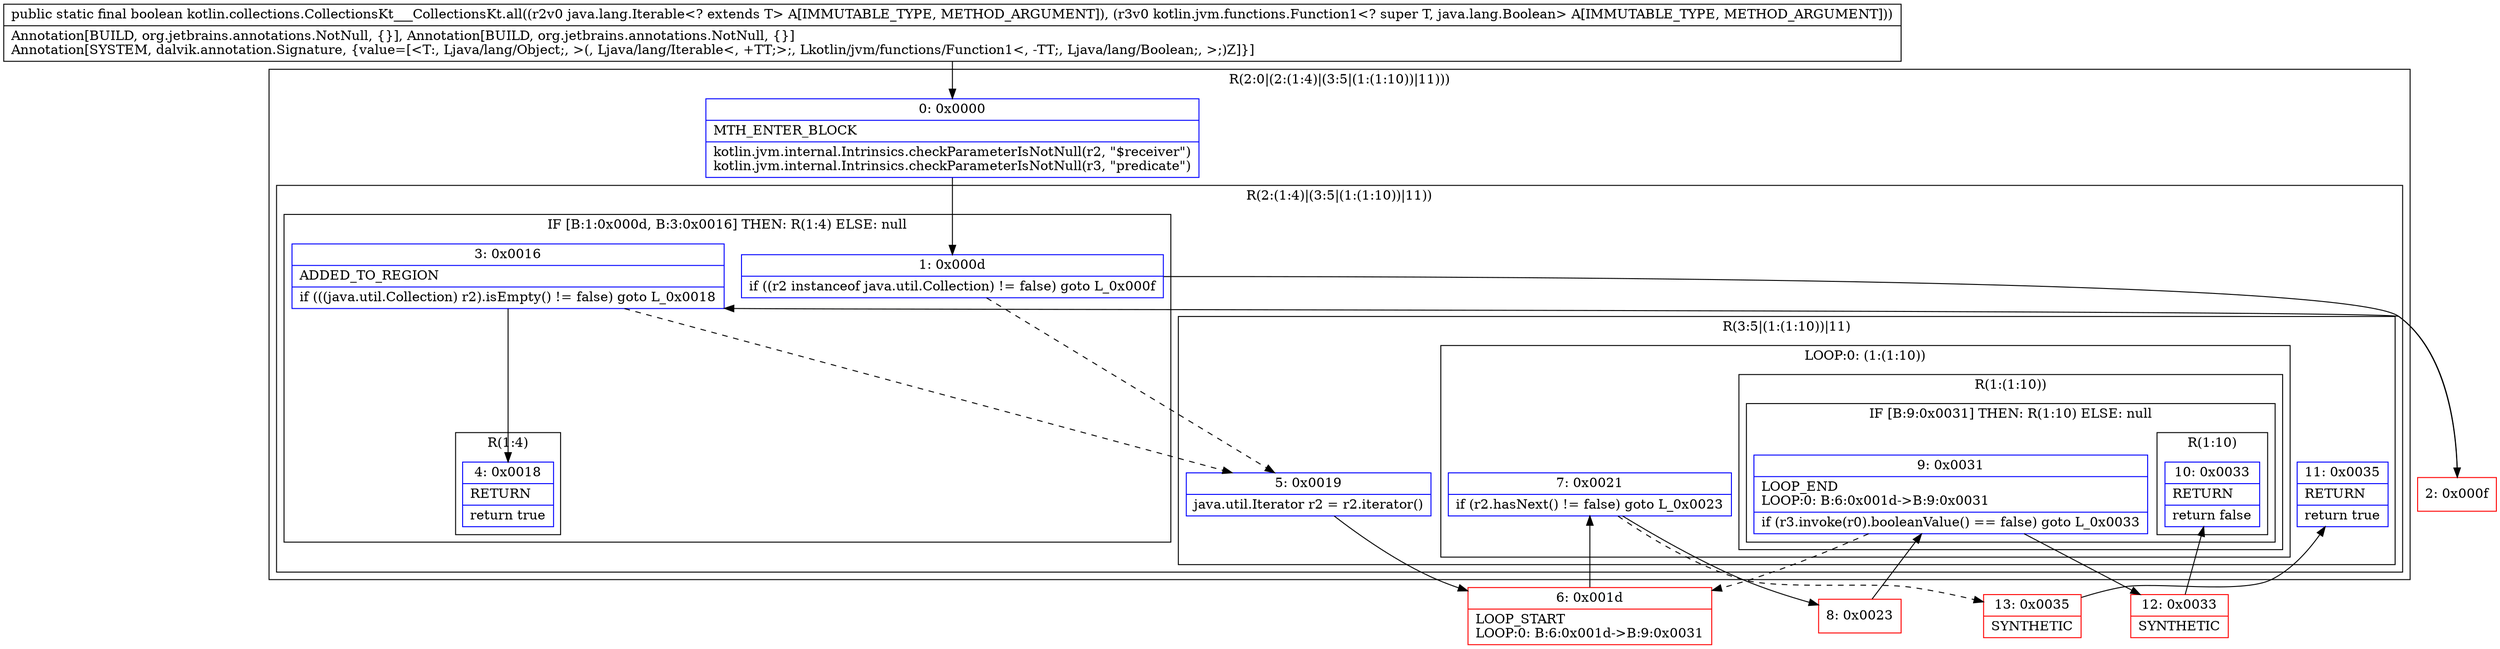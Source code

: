 digraph "CFG forkotlin.collections.CollectionsKt___CollectionsKt.all(Ljava\/lang\/Iterable;Lkotlin\/jvm\/functions\/Function1;)Z" {
subgraph cluster_Region_438880601 {
label = "R(2:0|(2:(1:4)|(3:5|(1:(1:10))|11)))";
node [shape=record,color=blue];
Node_0 [shape=record,label="{0\:\ 0x0000|MTH_ENTER_BLOCK\l|kotlin.jvm.internal.Intrinsics.checkParameterIsNotNull(r2, \"$receiver\")\lkotlin.jvm.internal.Intrinsics.checkParameterIsNotNull(r3, \"predicate\")\l}"];
subgraph cluster_Region_896500585 {
label = "R(2:(1:4)|(3:5|(1:(1:10))|11))";
node [shape=record,color=blue];
subgraph cluster_IfRegion_1376585936 {
label = "IF [B:1:0x000d, B:3:0x0016] THEN: R(1:4) ELSE: null";
node [shape=record,color=blue];
Node_1 [shape=record,label="{1\:\ 0x000d|if ((r2 instanceof java.util.Collection) != false) goto L_0x000f\l}"];
Node_3 [shape=record,label="{3\:\ 0x0016|ADDED_TO_REGION\l|if (((java.util.Collection) r2).isEmpty() != false) goto L_0x0018\l}"];
subgraph cluster_Region_639989097 {
label = "R(1:4)";
node [shape=record,color=blue];
Node_4 [shape=record,label="{4\:\ 0x0018|RETURN\l|return true\l}"];
}
}
subgraph cluster_Region_2048594677 {
label = "R(3:5|(1:(1:10))|11)";
node [shape=record,color=blue];
Node_5 [shape=record,label="{5\:\ 0x0019|java.util.Iterator r2 = r2.iterator()\l}"];
subgraph cluster_LoopRegion_858169876 {
label = "LOOP:0: (1:(1:10))";
node [shape=record,color=blue];
Node_7 [shape=record,label="{7\:\ 0x0021|if (r2.hasNext() != false) goto L_0x0023\l}"];
subgraph cluster_Region_165111592 {
label = "R(1:(1:10))";
node [shape=record,color=blue];
subgraph cluster_IfRegion_72664390 {
label = "IF [B:9:0x0031] THEN: R(1:10) ELSE: null";
node [shape=record,color=blue];
Node_9 [shape=record,label="{9\:\ 0x0031|LOOP_END\lLOOP:0: B:6:0x001d\-\>B:9:0x0031\l|if (r3.invoke(r0).booleanValue() == false) goto L_0x0033\l}"];
subgraph cluster_Region_645587843 {
label = "R(1:10)";
node [shape=record,color=blue];
Node_10 [shape=record,label="{10\:\ 0x0033|RETURN\l|return false\l}"];
}
}
}
}
Node_11 [shape=record,label="{11\:\ 0x0035|RETURN\l|return true\l}"];
}
}
}
Node_2 [shape=record,color=red,label="{2\:\ 0x000f}"];
Node_6 [shape=record,color=red,label="{6\:\ 0x001d|LOOP_START\lLOOP:0: B:6:0x001d\-\>B:9:0x0031\l}"];
Node_8 [shape=record,color=red,label="{8\:\ 0x0023}"];
Node_12 [shape=record,color=red,label="{12\:\ 0x0033|SYNTHETIC\l}"];
Node_13 [shape=record,color=red,label="{13\:\ 0x0035|SYNTHETIC\l}"];
MethodNode[shape=record,label="{public static final boolean kotlin.collections.CollectionsKt___CollectionsKt.all((r2v0 java.lang.Iterable\<? extends T\> A[IMMUTABLE_TYPE, METHOD_ARGUMENT]), (r3v0 kotlin.jvm.functions.Function1\<? super T, java.lang.Boolean\> A[IMMUTABLE_TYPE, METHOD_ARGUMENT]))  | Annotation[BUILD, org.jetbrains.annotations.NotNull, \{\}], Annotation[BUILD, org.jetbrains.annotations.NotNull, \{\}]\lAnnotation[SYSTEM, dalvik.annotation.Signature, \{value=[\<T:, Ljava\/lang\/Object;, \>(, Ljava\/lang\/Iterable\<, +TT;\>;, Lkotlin\/jvm\/functions\/Function1\<, \-TT;, Ljava\/lang\/Boolean;, \>;)Z]\}]\l}"];
MethodNode -> Node_0;
Node_0 -> Node_1;
Node_1 -> Node_2;
Node_1 -> Node_5[style=dashed];
Node_3 -> Node_4;
Node_3 -> Node_5[style=dashed];
Node_5 -> Node_6;
Node_7 -> Node_8;
Node_7 -> Node_13[style=dashed];
Node_9 -> Node_6[style=dashed];
Node_9 -> Node_12;
Node_2 -> Node_3;
Node_6 -> Node_7;
Node_8 -> Node_9;
Node_12 -> Node_10;
Node_13 -> Node_11;
}


